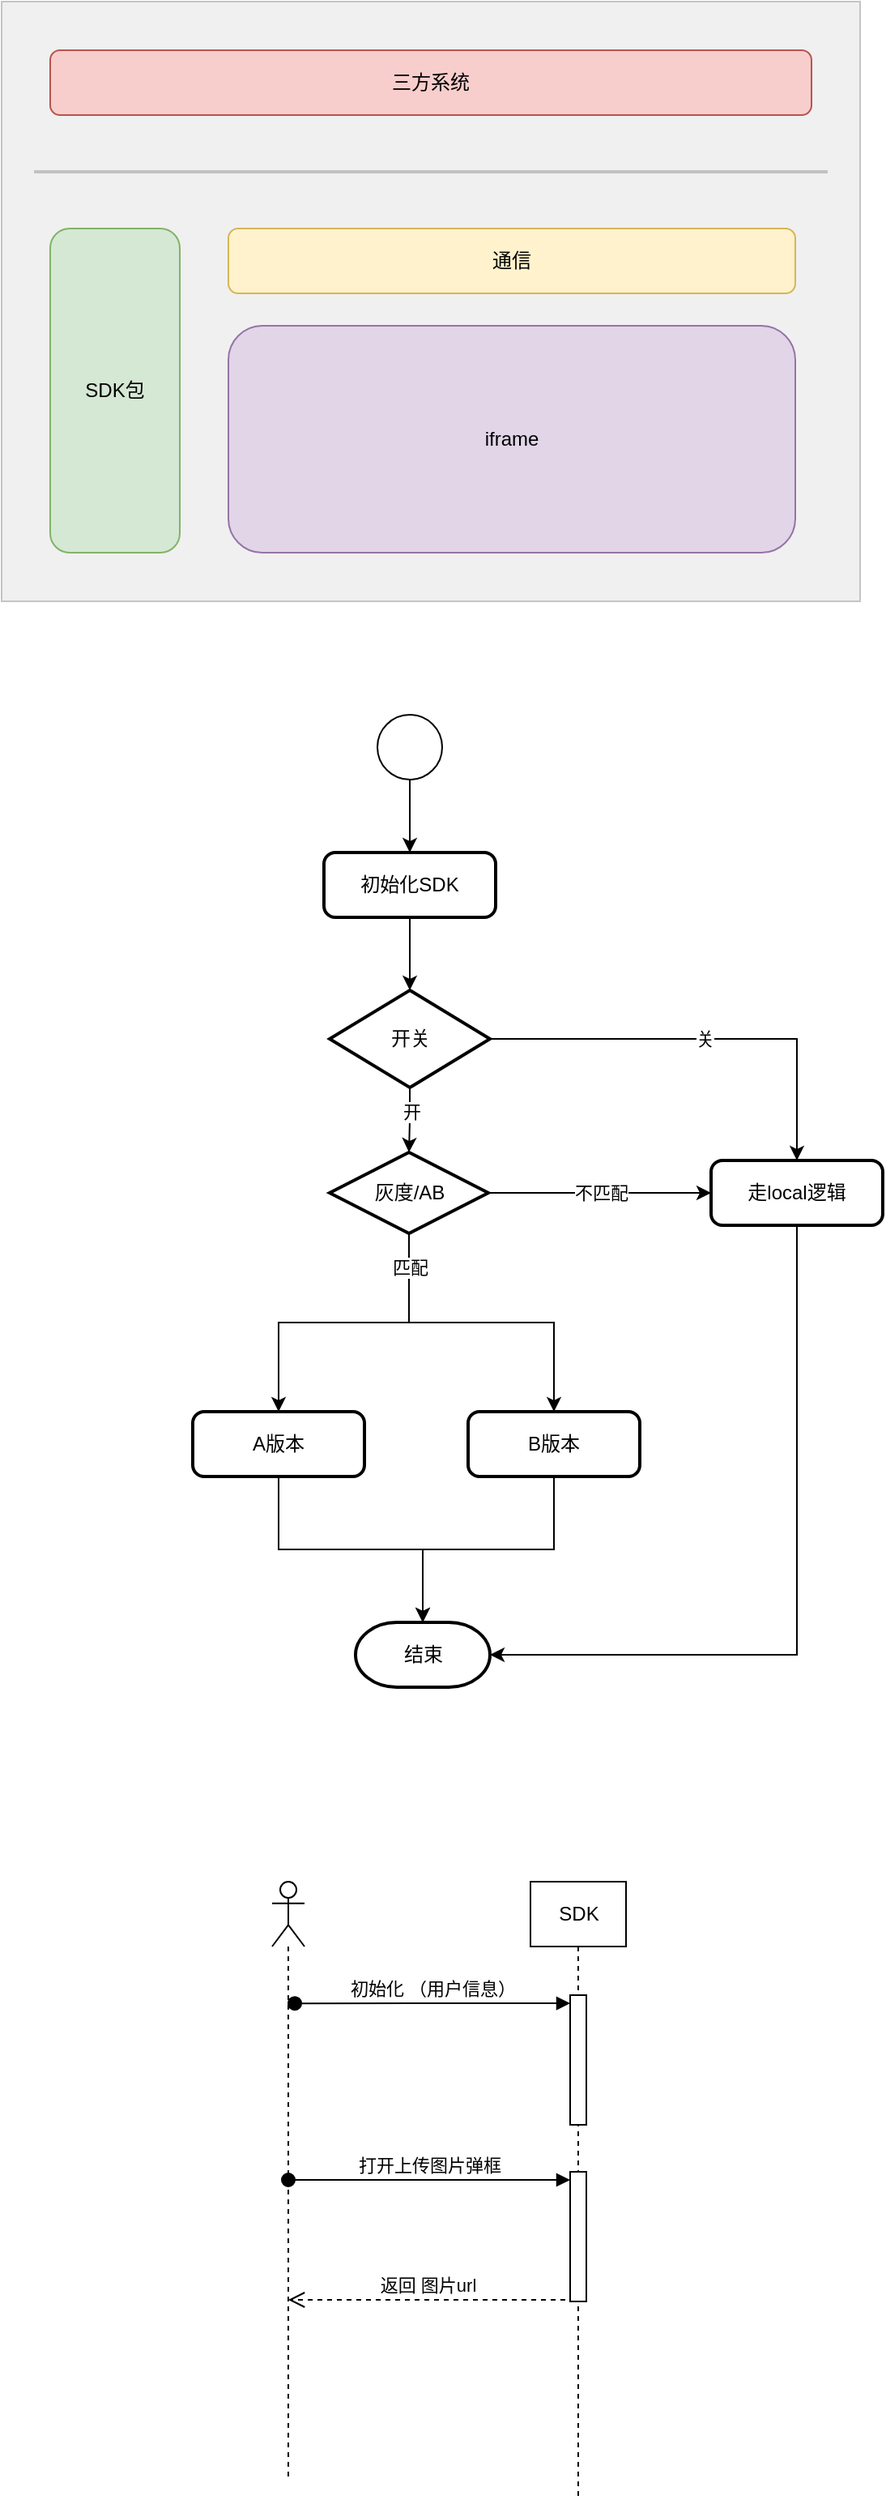 <mxfile version="22.1.11" type="github">
  <diagram name="第 1 页" id="exwjhidH5btAJFsJpIJC">
    <mxGraphModel dx="1380" dy="786" grid="1" gridSize="10" guides="1" tooltips="1" connect="1" arrows="1" fold="1" page="1" pageScale="1" pageWidth="827" pageHeight="1700" math="0" shadow="0">
      <root>
        <mxCell id="0" />
        <mxCell id="1" parent="0" />
        <mxCell id="NX6aqmMwQJnAEj6iYnOQ-3" value="" style="rounded=0;whiteSpace=wrap;html=1;fillColor=#F0F0F0;fontColor=#333333;strokeColor=#C4C4C4;" parent="1" vertex="1">
          <mxGeometry x="142" y="60" width="530" height="370" as="geometry" />
        </mxCell>
        <mxCell id="NX6aqmMwQJnAEj6iYnOQ-4" value="iframe" style="rounded=1;whiteSpace=wrap;html=1;fillColor=#e1d5e7;strokeColor=#9673a6;" parent="1" vertex="1">
          <mxGeometry x="282" y="260" width="350" height="140" as="geometry" />
        </mxCell>
        <mxCell id="NX6aqmMwQJnAEj6iYnOQ-5" value="通信" style="rounded=1;whiteSpace=wrap;html=1;fillColor=#fff2cc;strokeColor=#d6b656;" parent="1" vertex="1">
          <mxGeometry x="282" y="200" width="350" height="40" as="geometry" />
        </mxCell>
        <mxCell id="NX6aqmMwQJnAEj6iYnOQ-6" value="三方系统" style="rounded=1;whiteSpace=wrap;html=1;fillColor=#f8cecc;strokeColor=#b85450;" parent="1" vertex="1">
          <mxGeometry x="172" y="90" width="470" height="40" as="geometry" />
        </mxCell>
        <mxCell id="NX6aqmMwQJnAEj6iYnOQ-7" value="SDK包" style="rounded=1;whiteSpace=wrap;html=1;fillColor=#d5e8d4;strokeColor=#82b366;" parent="1" vertex="1">
          <mxGeometry x="172" y="200" width="80" height="200" as="geometry" />
        </mxCell>
        <mxCell id="NX6aqmMwQJnAEj6iYnOQ-12" value="" style="line;strokeWidth=2;html=1;strokeColor=#C2C2C2;" parent="1" vertex="1">
          <mxGeometry x="162" y="160" width="490" height="10" as="geometry" />
        </mxCell>
        <mxCell id="NX6aqmMwQJnAEj6iYnOQ-17" style="edgeStyle=orthogonalEdgeStyle;rounded=0;orthogonalLoop=1;jettySize=auto;html=1;exitX=0.5;exitY=1;exitDx=0;exitDy=0;exitPerimeter=0;entryX=0.5;entryY=0;entryDx=0;entryDy=0;" parent="1" source="NX6aqmMwQJnAEj6iYnOQ-15" target="NX6aqmMwQJnAEj6iYnOQ-16" edge="1">
          <mxGeometry relative="1" as="geometry" />
        </mxCell>
        <mxCell id="NX6aqmMwQJnAEj6iYnOQ-15" value="" style="verticalLabelPosition=bottom;verticalAlign=top;html=1;shape=mxgraph.flowchart.on-page_reference;" parent="1" vertex="1">
          <mxGeometry x="374" y="500" width="40" height="40" as="geometry" />
        </mxCell>
        <mxCell id="NX6aqmMwQJnAEj6iYnOQ-16" value="初始化SDK" style="rounded=1;whiteSpace=wrap;html=1;absoluteArcSize=1;arcSize=14;strokeWidth=2;" parent="1" vertex="1">
          <mxGeometry x="341" y="585" width="106" height="40" as="geometry" />
        </mxCell>
        <mxCell id="NX6aqmMwQJnAEj6iYnOQ-21" style="edgeStyle=orthogonalEdgeStyle;rounded=0;orthogonalLoop=1;jettySize=auto;html=1;exitX=0.5;exitY=1;exitDx=0;exitDy=0;exitPerimeter=0;entryX=0.5;entryY=0;entryDx=0;entryDy=0;entryPerimeter=0;" parent="1" source="NX6aqmMwQJnAEj6iYnOQ-19" target="fAeQV-0rO-eJ9ZBY867y-1" edge="1">
          <mxGeometry relative="1" as="geometry">
            <mxPoint x="394" y="810" as="targetPoint" />
          </mxGeometry>
        </mxCell>
        <mxCell id="NX6aqmMwQJnAEj6iYnOQ-22" value="开" style="edgeLabel;html=1;align=center;verticalAlign=middle;resizable=0;points=[];" parent="NX6aqmMwQJnAEj6iYnOQ-21" vertex="1" connectable="0">
          <mxGeometry x="-0.275" y="1" relative="1" as="geometry">
            <mxPoint as="offset" />
          </mxGeometry>
        </mxCell>
        <mxCell id="NX6aqmMwQJnAEj6iYnOQ-24" value="关" style="edgeStyle=orthogonalEdgeStyle;rounded=0;orthogonalLoop=1;jettySize=auto;html=1;exitX=1;exitY=0.5;exitDx=0;exitDy=0;exitPerimeter=0;" parent="1" source="NX6aqmMwQJnAEj6iYnOQ-19" target="NX6aqmMwQJnAEj6iYnOQ-23" edge="1">
          <mxGeometry x="0.002" relative="1" as="geometry">
            <mxPoint as="offset" />
          </mxGeometry>
        </mxCell>
        <mxCell id="NX6aqmMwQJnAEj6iYnOQ-19" value="开关" style="strokeWidth=2;html=1;shape=mxgraph.flowchart.decision;whiteSpace=wrap;" parent="1" vertex="1">
          <mxGeometry x="344.5" y="670" width="99" height="60" as="geometry" />
        </mxCell>
        <mxCell id="NX6aqmMwQJnAEj6iYnOQ-20" style="edgeStyle=orthogonalEdgeStyle;rounded=0;orthogonalLoop=1;jettySize=auto;html=1;entryX=0.5;entryY=0;entryDx=0;entryDy=0;entryPerimeter=0;" parent="1" source="NX6aqmMwQJnAEj6iYnOQ-16" target="NX6aqmMwQJnAEj6iYnOQ-19" edge="1">
          <mxGeometry relative="1" as="geometry" />
        </mxCell>
        <mxCell id="NX6aqmMwQJnAEj6iYnOQ-23" value="走local逻辑" style="rounded=1;whiteSpace=wrap;html=1;absoluteArcSize=1;arcSize=14;strokeWidth=2;" parent="1" vertex="1">
          <mxGeometry x="580" y="775" width="106" height="40" as="geometry" />
        </mxCell>
        <mxCell id="fAeQV-0rO-eJ9ZBY867y-4" style="edgeStyle=orthogonalEdgeStyle;rounded=0;orthogonalLoop=1;jettySize=auto;html=1;exitX=0.5;exitY=1;exitDx=0;exitDy=0;exitPerimeter=0;entryX=0.5;entryY=0;entryDx=0;entryDy=0;" edge="1" parent="1" source="fAeQV-0rO-eJ9ZBY867y-1" target="fAeQV-0rO-eJ9ZBY867y-2">
          <mxGeometry relative="1" as="geometry" />
        </mxCell>
        <mxCell id="fAeQV-0rO-eJ9ZBY867y-6" value="不匹配" style="edgeStyle=orthogonalEdgeStyle;rounded=0;orthogonalLoop=1;jettySize=auto;html=1;exitX=1;exitY=0.5;exitDx=0;exitDy=0;exitPerimeter=0;entryX=0;entryY=0.5;entryDx=0;entryDy=0;" edge="1" parent="1" source="fAeQV-0rO-eJ9ZBY867y-1" target="NX6aqmMwQJnAEj6iYnOQ-23">
          <mxGeometry relative="1" as="geometry" />
        </mxCell>
        <mxCell id="fAeQV-0rO-eJ9ZBY867y-9" style="edgeStyle=orthogonalEdgeStyle;rounded=0;orthogonalLoop=1;jettySize=auto;html=1;exitX=0.5;exitY=1;exitDx=0;exitDy=0;exitPerimeter=0;entryX=0.5;entryY=0;entryDx=0;entryDy=0;" edge="1" parent="1" source="fAeQV-0rO-eJ9ZBY867y-1" target="fAeQV-0rO-eJ9ZBY867y-3">
          <mxGeometry relative="1" as="geometry" />
        </mxCell>
        <mxCell id="fAeQV-0rO-eJ9ZBY867y-15" value="匹配" style="edgeLabel;html=1;align=center;verticalAlign=middle;resizable=0;points=[];" vertex="1" connectable="0" parent="fAeQV-0rO-eJ9ZBY867y-9">
          <mxGeometry x="-0.793" relative="1" as="geometry">
            <mxPoint as="offset" />
          </mxGeometry>
        </mxCell>
        <mxCell id="fAeQV-0rO-eJ9ZBY867y-1" value="灰度/AB" style="strokeWidth=2;html=1;shape=mxgraph.flowchart.decision;whiteSpace=wrap;" vertex="1" parent="1">
          <mxGeometry x="344.5" y="770" width="98" height="50" as="geometry" />
        </mxCell>
        <mxCell id="fAeQV-0rO-eJ9ZBY867y-8" style="edgeStyle=orthogonalEdgeStyle;rounded=0;orthogonalLoop=1;jettySize=auto;html=1;exitX=0.5;exitY=1;exitDx=0;exitDy=0;" edge="1" parent="1" source="fAeQV-0rO-eJ9ZBY867y-2" target="fAeQV-0rO-eJ9ZBY867y-7">
          <mxGeometry relative="1" as="geometry" />
        </mxCell>
        <mxCell id="fAeQV-0rO-eJ9ZBY867y-2" value="A版本" style="rounded=1;whiteSpace=wrap;html=1;absoluteArcSize=1;arcSize=14;strokeWidth=2;" vertex="1" parent="1">
          <mxGeometry x="260" y="930" width="106" height="40" as="geometry" />
        </mxCell>
        <mxCell id="fAeQV-0rO-eJ9ZBY867y-3" value="B版本" style="rounded=1;whiteSpace=wrap;html=1;absoluteArcSize=1;arcSize=14;strokeWidth=2;" vertex="1" parent="1">
          <mxGeometry x="430" y="930" width="106" height="40" as="geometry" />
        </mxCell>
        <mxCell id="fAeQV-0rO-eJ9ZBY867y-7" value="结束" style="strokeWidth=2;html=1;shape=mxgraph.flowchart.terminator;whiteSpace=wrap;" vertex="1" parent="1">
          <mxGeometry x="360.5" y="1060" width="83" height="40" as="geometry" />
        </mxCell>
        <mxCell id="fAeQV-0rO-eJ9ZBY867y-10" style="edgeStyle=orthogonalEdgeStyle;rounded=0;orthogonalLoop=1;jettySize=auto;html=1;exitX=0.5;exitY=1;exitDx=0;exitDy=0;entryX=0.5;entryY=0;entryDx=0;entryDy=0;entryPerimeter=0;" edge="1" parent="1" source="fAeQV-0rO-eJ9ZBY867y-3" target="fAeQV-0rO-eJ9ZBY867y-7">
          <mxGeometry relative="1" as="geometry" />
        </mxCell>
        <mxCell id="fAeQV-0rO-eJ9ZBY867y-13" style="edgeStyle=orthogonalEdgeStyle;rounded=0;orthogonalLoop=1;jettySize=auto;html=1;exitX=0.5;exitY=1;exitDx=0;exitDy=0;entryX=1;entryY=0.5;entryDx=0;entryDy=0;entryPerimeter=0;" edge="1" parent="1" source="NX6aqmMwQJnAEj6iYnOQ-23" target="fAeQV-0rO-eJ9ZBY867y-7">
          <mxGeometry relative="1" as="geometry" />
        </mxCell>
        <mxCell id="fAeQV-0rO-eJ9ZBY867y-16" value="" style="shape=umlLifeline;perimeter=lifelinePerimeter;whiteSpace=wrap;html=1;container=1;dropTarget=0;collapsible=0;recursiveResize=0;outlineConnect=0;portConstraint=eastwest;newEdgeStyle={&quot;curved&quot;:0,&quot;rounded&quot;:0};participant=umlActor;" vertex="1" parent="1">
          <mxGeometry x="309" y="1220" width="20" height="370" as="geometry" />
        </mxCell>
        <mxCell id="fAeQV-0rO-eJ9ZBY867y-17" value="SDK" style="shape=umlLifeline;perimeter=lifelinePerimeter;whiteSpace=wrap;html=1;container=1;dropTarget=0;collapsible=0;recursiveResize=0;outlineConnect=0;portConstraint=eastwest;newEdgeStyle={&quot;curved&quot;:0,&quot;rounded&quot;:0};" vertex="1" parent="1">
          <mxGeometry x="468.5" y="1220" width="59" height="380" as="geometry" />
        </mxCell>
        <mxCell id="fAeQV-0rO-eJ9ZBY867y-21" value="" style="html=1;points=[[0,0,0,0,5],[0,1,0,0,-5],[1,0,0,0,5],[1,1,0,0,-5]];perimeter=orthogonalPerimeter;outlineConnect=0;targetShapes=umlLifeline;portConstraint=eastwest;newEdgeStyle={&quot;curved&quot;:0,&quot;rounded&quot;:0};" vertex="1" parent="fAeQV-0rO-eJ9ZBY867y-17">
          <mxGeometry x="24.5" y="70" width="10" height="80" as="geometry" />
        </mxCell>
        <mxCell id="fAeQV-0rO-eJ9ZBY867y-18" value="" style="html=1;points=[[0,0,0,0,5],[0,1,0,0,-5],[1,0,0,0,5],[1,1,0,0,-5]];perimeter=orthogonalPerimeter;outlineConnect=0;targetShapes=umlLifeline;portConstraint=eastwest;newEdgeStyle={&quot;curved&quot;:0,&quot;rounded&quot;:0};" vertex="1" parent="1">
          <mxGeometry x="493" y="1399" width="10" height="80" as="geometry" />
        </mxCell>
        <mxCell id="fAeQV-0rO-eJ9ZBY867y-19" value="打开上传图片弹框" style="html=1;verticalAlign=bottom;startArrow=oval;endArrow=block;startSize=8;curved=0;rounded=0;entryX=0;entryY=0;entryDx=0;entryDy=5;" edge="1" target="fAeQV-0rO-eJ9ZBY867y-18" parent="1" source="fAeQV-0rO-eJ9ZBY867y-16">
          <mxGeometry x="-0.005" relative="1" as="geometry">
            <mxPoint x="364" y="1404" as="sourcePoint" />
            <mxPoint as="offset" />
          </mxGeometry>
        </mxCell>
        <mxCell id="fAeQV-0rO-eJ9ZBY867y-20" value="返回 图片url" style="html=1;verticalAlign=bottom;endArrow=open;dashed=1;endSize=8;curved=0;rounded=0;" edge="1" parent="1" target="fAeQV-0rO-eJ9ZBY867y-16">
          <mxGeometry relative="1" as="geometry">
            <mxPoint x="490" y="1478" as="sourcePoint" />
            <mxPoint x="359" y="1478" as="targetPoint" />
          </mxGeometry>
        </mxCell>
        <mxCell id="fAeQV-0rO-eJ9ZBY867y-22" value="初始化 （用户信息）" style="html=1;verticalAlign=bottom;startArrow=oval;endArrow=block;startSize=8;curved=0;rounded=0;entryX=0;entryY=0;entryDx=0;entryDy=5;exitX=0.7;exitY=0.203;exitDx=0;exitDy=0;exitPerimeter=0;" edge="1" target="fAeQV-0rO-eJ9ZBY867y-21" parent="1" source="fAeQV-0rO-eJ9ZBY867y-16">
          <mxGeometry relative="1" as="geometry">
            <mxPoint x="340" y="1295" as="sourcePoint" />
          </mxGeometry>
        </mxCell>
      </root>
    </mxGraphModel>
  </diagram>
</mxfile>
